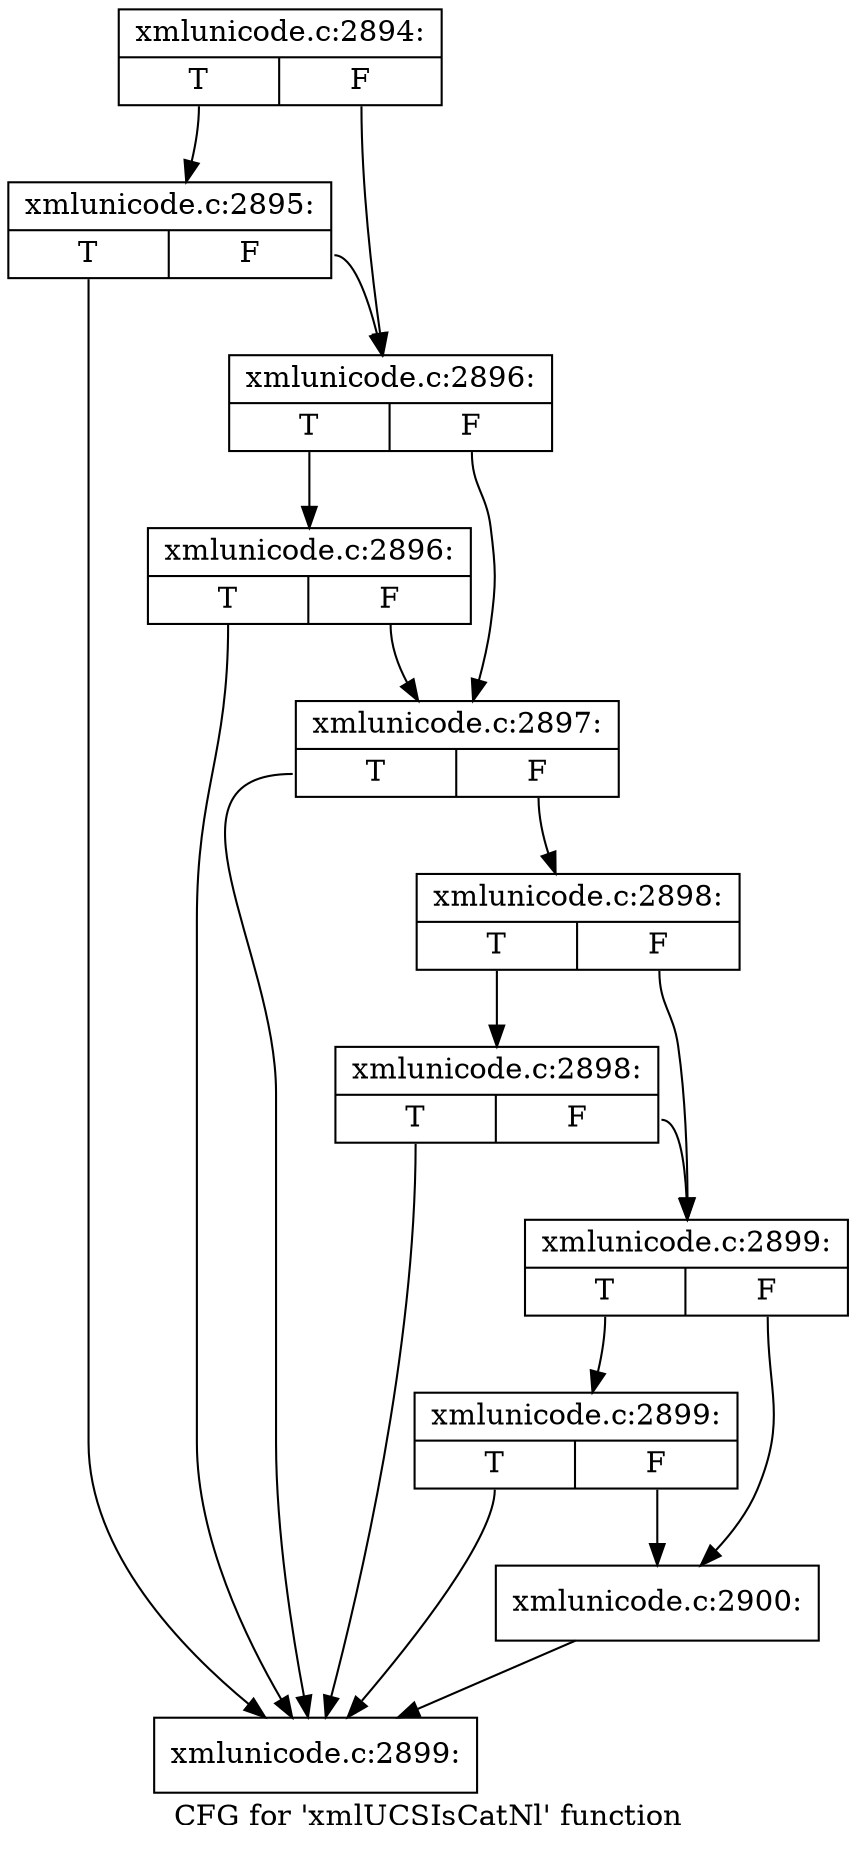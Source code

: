 digraph "CFG for 'xmlUCSIsCatNl' function" {
	label="CFG for 'xmlUCSIsCatNl' function";

	Node0x4ec1f00 [shape=record,label="{xmlunicode.c:2894:|{<s0>T|<s1>F}}"];
	Node0x4ec1f00:s0 -> Node0x4ec1b50;
	Node0x4ec1f00:s1 -> Node0x4ec1570;
	Node0x4ec1b50 [shape=record,label="{xmlunicode.c:2895:|{<s0>T|<s1>F}}"];
	Node0x4ec1b50:s0 -> Node0x4ec2210;
	Node0x4ec1b50:s1 -> Node0x4ec1570;
	Node0x4ec1570 [shape=record,label="{xmlunicode.c:2896:|{<s0>T|<s1>F}}"];
	Node0x4ec1570:s0 -> Node0x4ec2c30;
	Node0x4ec1570:s1 -> Node0x4ec14f0;
	Node0x4ec2c30 [shape=record,label="{xmlunicode.c:2896:|{<s0>T|<s1>F}}"];
	Node0x4ec2c30:s0 -> Node0x4ec2210;
	Node0x4ec2c30:s1 -> Node0x4ec14f0;
	Node0x4ec14f0 [shape=record,label="{xmlunicode.c:2897:|{<s0>T|<s1>F}}"];
	Node0x4ec14f0:s0 -> Node0x4ec2210;
	Node0x4ec14f0:s1 -> Node0x4ec1470;
	Node0x4ec1470 [shape=record,label="{xmlunicode.c:2898:|{<s0>T|<s1>F}}"];
	Node0x4ec1470:s0 -> Node0x4ec3370;
	Node0x4ec1470:s1 -> Node0x4ec13f0;
	Node0x4ec3370 [shape=record,label="{xmlunicode.c:2898:|{<s0>T|<s1>F}}"];
	Node0x4ec3370:s0 -> Node0x4ec2210;
	Node0x4ec3370:s1 -> Node0x4ec13f0;
	Node0x4ec13f0 [shape=record,label="{xmlunicode.c:2899:|{<s0>T|<s1>F}}"];
	Node0x4ec13f0:s0 -> Node0x4ec3870;
	Node0x4ec13f0:s1 -> Node0x4ec13a0;
	Node0x4ec3870 [shape=record,label="{xmlunicode.c:2899:|{<s0>T|<s1>F}}"];
	Node0x4ec3870:s0 -> Node0x4ec2210;
	Node0x4ec3870:s1 -> Node0x4ec13a0;
	Node0x4ec13a0 [shape=record,label="{xmlunicode.c:2900:}"];
	Node0x4ec13a0 -> Node0x4ec2210;
	Node0x4ec2210 [shape=record,label="{xmlunicode.c:2899:}"];
}

